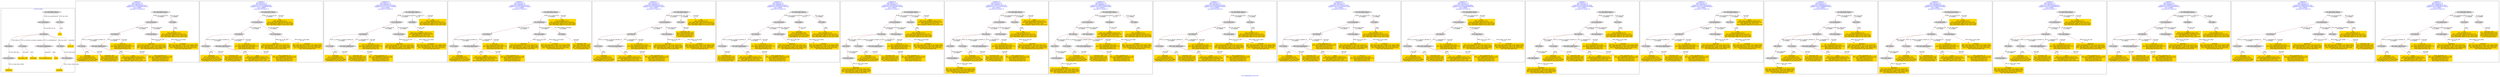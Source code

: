 digraph n0 {
fontcolor="blue"
remincross="true"
label="s18-s-indianapolis-artists.xml"
subgraph cluster_0 {
label="1-correct model"
n2[style="filled",color="white",fillcolor="lightgray",label="E12_Production1"];
n3[style="filled",color="white",fillcolor="lightgray",label="E21_Person1"];
n4[style="filled",color="white",fillcolor="lightgray",label="E69_Death1"];
n5[style="filled",color="white",fillcolor="lightgray",label="E74_Group1"];
n6[style="filled",color="white",fillcolor="lightgray",label="E82_Actor_Appellation1"];
n7[style="filled",color="white",fillcolor="lightgray",label="E67_Birth1"];
n8[shape="plaintext",style="filled",fillcolor="gold",label="artist_uri"];
n9[style="filled",color="white",fillcolor="lightgray",label="E22_Man-Made_Object1"];
n10[style="filled",color="white",fillcolor="lightgray",label="E35_Title1"];
n11[shape="plaintext",style="filled",fillcolor="gold",label="title"];
n12[style="filled",color="white",fillcolor="lightgray",label="E52_Time-Span1"];
n13[shape="plaintext",style="filled",fillcolor="gold",label="birthDate"];
n14[style="filled",color="white",fillcolor="lightgray",label="E52_Time-Span2"];
n15[shape="plaintext",style="filled",fillcolor="gold",label="deathDate"];
n16[shape="plaintext",style="filled",fillcolor="gold",label="nationality_URI"];
n17[shape="plaintext",style="filled",fillcolor="gold",label="nationality"];
n18[shape="plaintext",style="filled",fillcolor="gold",label="artist_appellation_uri"];
n19[shape="plaintext",style="filled",fillcolor="gold",label="name"];
}
subgraph cluster_1 {
label="candidate 0\nlink coherence:1.0\nnode coherence:1.0\nconfidence:0.5484262855414175\nmapping score:0.5786420951804725\ncost:13.99963\n-precision:0.79-recall:0.65"
n21[style="filled",color="white",fillcolor="lightgray",label="E12_Production1"];
n22[style="filled",color="white",fillcolor="lightgray",label="E21_Person1"];
n23[style="filled",color="white",fillcolor="lightgray",label="E52_Time-Span2"];
n24[style="filled",color="white",fillcolor="lightgray",label="E74_Group1"];
n25[style="filled",color="white",fillcolor="lightgray",label="E82_Actor_Appellation1"];
n26[style="filled",color="white",fillcolor="lightgray",label="E22_Man-Made_Object1"];
n27[style="filled",color="white",fillcolor="lightgray",label="E35_Title1"];
n28[shape="plaintext",style="filled",fillcolor="gold",label="deathDate\n[E52_Time-Span,P82b_end_of_the_end,0.532]\n[E52_Time-Span,P82_at_some_time_within,0.305]\n[E52_Time-Span,P82a_begin_of_the_begin,0.087]\n[E12_Production,P3_has_note,0.076]"];
n29[shape="plaintext",style="filled",fillcolor="gold",label="birthDate\n[E52_Time-Span,P82a_begin_of_the_begin,0.605]\n[E52_Time-Span,P82_at_some_time_within,0.297]\n[E52_Time-Span,P82b_end_of_the_end,0.058]\n[E52_Time-Span,label,0.04]"];
n30[shape="plaintext",style="filled",fillcolor="gold",label="title\n[E35_Title,label,0.327]\n[E22_Man-Made_Object,classLink,0.241]\n[E73_Information_Object,P3_has_note,0.226]\n[E22_Man-Made_Object,P3_has_note,0.206]"];
n31[shape="plaintext",style="filled",fillcolor="gold",label="name\n[E82_Actor_Appellation,label,0.531]\n[E22_Man-Made_Object,classLink,0.228]\n[E30_Right,P3_has_note,0.128]\n[E33_Linguistic_Object,P3_has_note,0.113]"];
n32[shape="plaintext",style="filled",fillcolor="gold",label="nationality\n[E74_Group,label,0.565]\n[E74_Group,classLink,0.322]\n[E8_Acquisition,P3_has_note,0.066]\n[E30_Right,P3_has_note,0.047]"];
n33[shape="plaintext",style="filled",fillcolor="gold",label="nationality_URI\n[E74_Group,classLink,0.628]\n[E55_Type,classLink,0.216]\n[E57_Material,classLink,0.11]\n[E74_Group,label,0.046]"];
n34[shape="plaintext",style="filled",fillcolor="gold",label="artist_uri\n[E21_Person,classLink,0.362]\n[E82_Actor_Appellation,classLink,0.275]\n[E39_Actor,classLink,0.202]\n[E38_Image,classLink,0.16]"];
n35[shape="plaintext",style="filled",fillcolor="gold",label="artist_appellation_uri\n[E82_Actor_Appellation,classLink,0.838]\n[E21_Person,classLink,0.071]\n[E39_Actor,classLink,0.051]\n[E38_Image,classLink,0.04]"];
}
subgraph cluster_2 {
label="candidate 1\nlink coherence:1.0\nnode coherence:1.0\nconfidence:0.5377515988440956\nmapping score:0.5750838662813652\ncost:12.99969\n-precision:0.69-recall:0.53"
n37[style="filled",color="white",fillcolor="lightgray",label="E12_Production1"];
n38[style="filled",color="white",fillcolor="lightgray",label="E21_Person1"];
n39[style="filled",color="white",fillcolor="lightgray",label="E52_Time-Span2"];
n40[style="filled",color="white",fillcolor="lightgray",label="E74_Group1"];
n41[style="filled",color="white",fillcolor="lightgray",label="E82_Actor_Appellation1"];
n42[style="filled",color="white",fillcolor="lightgray",label="E22_Man-Made_Object1"];
n43[shape="plaintext",style="filled",fillcolor="gold",label="deathDate\n[E52_Time-Span,P82b_end_of_the_end,0.532]\n[E52_Time-Span,P82_at_some_time_within,0.305]\n[E52_Time-Span,P82a_begin_of_the_begin,0.087]\n[E12_Production,P3_has_note,0.076]"];
n44[shape="plaintext",style="filled",fillcolor="gold",label="birthDate\n[E52_Time-Span,P82a_begin_of_the_begin,0.605]\n[E52_Time-Span,P82_at_some_time_within,0.297]\n[E52_Time-Span,P82b_end_of_the_end,0.058]\n[E52_Time-Span,label,0.04]"];
n45[shape="plaintext",style="filled",fillcolor="gold",label="title\n[E35_Title,label,0.327]\n[E22_Man-Made_Object,classLink,0.241]\n[E73_Information_Object,P3_has_note,0.226]\n[E22_Man-Made_Object,P3_has_note,0.206]"];
n46[shape="plaintext",style="filled",fillcolor="gold",label="name\n[E82_Actor_Appellation,label,0.531]\n[E22_Man-Made_Object,classLink,0.228]\n[E30_Right,P3_has_note,0.128]\n[E33_Linguistic_Object,P3_has_note,0.113]"];
n47[shape="plaintext",style="filled",fillcolor="gold",label="nationality\n[E74_Group,label,0.565]\n[E74_Group,classLink,0.322]\n[E8_Acquisition,P3_has_note,0.066]\n[E30_Right,P3_has_note,0.047]"];
n48[shape="plaintext",style="filled",fillcolor="gold",label="nationality_URI\n[E74_Group,classLink,0.628]\n[E55_Type,classLink,0.216]\n[E57_Material,classLink,0.11]\n[E74_Group,label,0.046]"];
n49[shape="plaintext",style="filled",fillcolor="gold",label="artist_uri\n[E21_Person,classLink,0.362]\n[E82_Actor_Appellation,classLink,0.275]\n[E39_Actor,classLink,0.202]\n[E38_Image,classLink,0.16]"];
n50[shape="plaintext",style="filled",fillcolor="gold",label="artist_appellation_uri\n[E82_Actor_Appellation,classLink,0.838]\n[E21_Person,classLink,0.071]\n[E39_Actor,classLink,0.051]\n[E38_Image,classLink,0.04]"];
}
subgraph cluster_3 {
label="candidate 10\nlink coherence:1.0\nnode coherence:1.0\nconfidence:0.48741051478159325\nmapping score:0.5374701715938645\ncost:13.99969\n-precision:0.57-recall:0.47"
n52[style="filled",color="white",fillcolor="lightgray",label="E12_Production1"];
n53[style="filled",color="white",fillcolor="lightgray",label="E21_Person1"];
n54[style="filled",color="white",fillcolor="lightgray",label="E52_Time-Span2"];
n55[style="filled",color="white",fillcolor="lightgray",label="E74_Group1"];
n56[style="filled",color="white",fillcolor="lightgray",label="E82_Actor_Appellation1"];
n57[style="filled",color="white",fillcolor="lightgray",label="E22_Man-Made_Object1"];
n58[style="filled",color="white",fillcolor="lightgray",label="E30_Right1"];
n59[shape="plaintext",style="filled",fillcolor="gold",label="deathDate\n[E52_Time-Span,P82b_end_of_the_end,0.532]\n[E52_Time-Span,P82_at_some_time_within,0.305]\n[E52_Time-Span,P82a_begin_of_the_begin,0.087]\n[E12_Production,P3_has_note,0.076]"];
n60[shape="plaintext",style="filled",fillcolor="gold",label="birthDate\n[E52_Time-Span,P82a_begin_of_the_begin,0.605]\n[E52_Time-Span,P82_at_some_time_within,0.297]\n[E52_Time-Span,P82b_end_of_the_end,0.058]\n[E52_Time-Span,label,0.04]"];
n61[shape="plaintext",style="filled",fillcolor="gold",label="name\n[E82_Actor_Appellation,label,0.531]\n[E22_Man-Made_Object,classLink,0.228]\n[E30_Right,P3_has_note,0.128]\n[E33_Linguistic_Object,P3_has_note,0.113]"];
n62[shape="plaintext",style="filled",fillcolor="gold",label="title\n[E35_Title,label,0.327]\n[E22_Man-Made_Object,classLink,0.241]\n[E73_Information_Object,P3_has_note,0.226]\n[E22_Man-Made_Object,P3_has_note,0.206]"];
n63[shape="plaintext",style="filled",fillcolor="gold",label="nationality\n[E74_Group,label,0.565]\n[E74_Group,classLink,0.322]\n[E8_Acquisition,P3_has_note,0.066]\n[E30_Right,P3_has_note,0.047]"];
n64[shape="plaintext",style="filled",fillcolor="gold",label="nationality_URI\n[E74_Group,classLink,0.628]\n[E55_Type,classLink,0.216]\n[E57_Material,classLink,0.11]\n[E74_Group,label,0.046]"];
n65[shape="plaintext",style="filled",fillcolor="gold",label="artist_uri\n[E21_Person,classLink,0.362]\n[E82_Actor_Appellation,classLink,0.275]\n[E39_Actor,classLink,0.202]\n[E38_Image,classLink,0.16]"];
n66[shape="plaintext",style="filled",fillcolor="gold",label="artist_appellation_uri\n[E82_Actor_Appellation,classLink,0.838]\n[E21_Person,classLink,0.071]\n[E39_Actor,classLink,0.051]\n[E38_Image,classLink,0.04]"];
}
subgraph cluster_4 {
label="candidate 11\nlink coherence:1.0\nnode coherence:1.0\nconfidence:0.4862096736745337\nmapping score:0.5370698912248445\ncost:13.99964\n-precision:0.57-recall:0.47"
n68[style="filled",color="white",fillcolor="lightgray",label="E12_Production1"];
n69[style="filled",color="white",fillcolor="lightgray",label="E21_Person1"];
n70[style="filled",color="white",fillcolor="lightgray",label="E52_Time-Span2"];
n71[style="filled",color="white",fillcolor="lightgray",label="E55_Type1"];
n72[style="filled",color="white",fillcolor="lightgray",label="E74_Group1"];
n73[style="filled",color="white",fillcolor="lightgray",label="E82_Actor_Appellation1"];
n74[style="filled",color="white",fillcolor="lightgray",label="E22_Man-Made_Object1"];
n75[shape="plaintext",style="filled",fillcolor="gold",label="deathDate\n[E52_Time-Span,P82b_end_of_the_end,0.532]\n[E52_Time-Span,P82_at_some_time_within,0.305]\n[E52_Time-Span,P82a_begin_of_the_begin,0.087]\n[E12_Production,P3_has_note,0.076]"];
n76[shape="plaintext",style="filled",fillcolor="gold",label="birthDate\n[E52_Time-Span,P82a_begin_of_the_begin,0.605]\n[E52_Time-Span,P82_at_some_time_within,0.297]\n[E52_Time-Span,P82b_end_of_the_end,0.058]\n[E52_Time-Span,label,0.04]"];
n77[shape="plaintext",style="filled",fillcolor="gold",label="title\n[E35_Title,label,0.327]\n[E22_Man-Made_Object,classLink,0.241]\n[E73_Information_Object,P3_has_note,0.226]\n[E22_Man-Made_Object,P3_has_note,0.206]"];
n78[shape="plaintext",style="filled",fillcolor="gold",label="nationality_URI\n[E74_Group,classLink,0.628]\n[E55_Type,classLink,0.216]\n[E57_Material,classLink,0.11]\n[E74_Group,label,0.046]"];
n79[shape="plaintext",style="filled",fillcolor="gold",label="name\n[E82_Actor_Appellation,label,0.531]\n[E22_Man-Made_Object,classLink,0.228]\n[E30_Right,P3_has_note,0.128]\n[E33_Linguistic_Object,P3_has_note,0.113]"];
n80[shape="plaintext",style="filled",fillcolor="gold",label="nationality\n[E74_Group,label,0.565]\n[E74_Group,classLink,0.322]\n[E8_Acquisition,P3_has_note,0.066]\n[E30_Right,P3_has_note,0.047]"];
n81[shape="plaintext",style="filled",fillcolor="gold",label="artist_uri\n[E21_Person,classLink,0.362]\n[E82_Actor_Appellation,classLink,0.275]\n[E39_Actor,classLink,0.202]\n[E38_Image,classLink,0.16]"];
n82[shape="plaintext",style="filled",fillcolor="gold",label="artist_appellation_uri\n[E82_Actor_Appellation,classLink,0.838]\n[E21_Person,classLink,0.071]\n[E39_Actor,classLink,0.051]\n[E38_Image,classLink,0.04]"];
}
subgraph cluster_5 {
label="candidate 12\nlink coherence:1.0\nnode coherence:1.0\nconfidence:0.4862096736745337\nmapping score:0.5370698912248445\ncost:13.99967\n-precision:0.57-recall:0.47"
n84[style="filled",color="white",fillcolor="lightgray",label="E12_Production1"];
n85[style="filled",color="white",fillcolor="lightgray",label="E21_Person1"];
n86[style="filled",color="white",fillcolor="lightgray",label="E52_Time-Span2"];
n87[style="filled",color="white",fillcolor="lightgray",label="E74_Group1"];
n88[style="filled",color="white",fillcolor="lightgray",label="E82_Actor_Appellation1"];
n89[style="filled",color="white",fillcolor="lightgray",label="E22_Man-Made_Object1"];
n90[style="filled",color="white",fillcolor="lightgray",label="E55_Type2"];
n91[shape="plaintext",style="filled",fillcolor="gold",label="deathDate\n[E52_Time-Span,P82b_end_of_the_end,0.532]\n[E52_Time-Span,P82_at_some_time_within,0.305]\n[E52_Time-Span,P82a_begin_of_the_begin,0.087]\n[E12_Production,P3_has_note,0.076]"];
n92[shape="plaintext",style="filled",fillcolor="gold",label="birthDate\n[E52_Time-Span,P82a_begin_of_the_begin,0.605]\n[E52_Time-Span,P82_at_some_time_within,0.297]\n[E52_Time-Span,P82b_end_of_the_end,0.058]\n[E52_Time-Span,label,0.04]"];
n93[shape="plaintext",style="filled",fillcolor="gold",label="title\n[E35_Title,label,0.327]\n[E22_Man-Made_Object,classLink,0.241]\n[E73_Information_Object,P3_has_note,0.226]\n[E22_Man-Made_Object,P3_has_note,0.206]"];
n94[shape="plaintext",style="filled",fillcolor="gold",label="name\n[E82_Actor_Appellation,label,0.531]\n[E22_Man-Made_Object,classLink,0.228]\n[E30_Right,P3_has_note,0.128]\n[E33_Linguistic_Object,P3_has_note,0.113]"];
n95[shape="plaintext",style="filled",fillcolor="gold",label="nationality_URI\n[E74_Group,classLink,0.628]\n[E55_Type,classLink,0.216]\n[E57_Material,classLink,0.11]\n[E74_Group,label,0.046]"];
n96[shape="plaintext",style="filled",fillcolor="gold",label="nationality\n[E74_Group,label,0.565]\n[E74_Group,classLink,0.322]\n[E8_Acquisition,P3_has_note,0.066]\n[E30_Right,P3_has_note,0.047]"];
n97[shape="plaintext",style="filled",fillcolor="gold",label="artist_uri\n[E21_Person,classLink,0.362]\n[E82_Actor_Appellation,classLink,0.275]\n[E39_Actor,classLink,0.202]\n[E38_Image,classLink,0.16]"];
n98[shape="plaintext",style="filled",fillcolor="gold",label="artist_appellation_uri\n[E82_Actor_Appellation,classLink,0.838]\n[E21_Person,classLink,0.071]\n[E39_Actor,classLink,0.051]\n[E38_Image,classLink,0.04]"];
}
subgraph cluster_6 {
label="candidate 13\nlink coherence:1.0\nnode coherence:1.0\nconfidence:0.4836980159769731\nmapping score:0.5362326719923244\ncost:14.99963\n-precision:0.67-recall:0.59"
n100[style="filled",color="white",fillcolor="lightgray",label="E12_Production1"];
n101[style="filled",color="white",fillcolor="lightgray",label="E21_Person1"];
n102[style="filled",color="white",fillcolor="lightgray",label="E52_Time-Span2"];
n103[style="filled",color="white",fillcolor="lightgray",label="E74_Group1"];
n104[style="filled",color="white",fillcolor="lightgray",label="E82_Actor_Appellation1"];
n105[style="filled",color="white",fillcolor="lightgray",label="E22_Man-Made_Object1"];
n106[style="filled",color="white",fillcolor="lightgray",label="E30_Right1"];
n107[style="filled",color="white",fillcolor="lightgray",label="E35_Title1"];
n108[shape="plaintext",style="filled",fillcolor="gold",label="deathDate\n[E52_Time-Span,P82b_end_of_the_end,0.532]\n[E52_Time-Span,P82_at_some_time_within,0.305]\n[E52_Time-Span,P82a_begin_of_the_begin,0.087]\n[E12_Production,P3_has_note,0.076]"];
n109[shape="plaintext",style="filled",fillcolor="gold",label="birthDate\n[E52_Time-Span,P82a_begin_of_the_begin,0.605]\n[E52_Time-Span,P82_at_some_time_within,0.297]\n[E52_Time-Span,P82b_end_of_the_end,0.058]\n[E52_Time-Span,label,0.04]"];
n110[shape="plaintext",style="filled",fillcolor="gold",label="nationality\n[E74_Group,label,0.565]\n[E74_Group,classLink,0.322]\n[E8_Acquisition,P3_has_note,0.066]\n[E30_Right,P3_has_note,0.047]"];
n111[shape="plaintext",style="filled",fillcolor="gold",label="title\n[E35_Title,label,0.327]\n[E22_Man-Made_Object,classLink,0.241]\n[E73_Information_Object,P3_has_note,0.226]\n[E22_Man-Made_Object,P3_has_note,0.206]"];
n112[shape="plaintext",style="filled",fillcolor="gold",label="name\n[E82_Actor_Appellation,label,0.531]\n[E22_Man-Made_Object,classLink,0.228]\n[E30_Right,P3_has_note,0.128]\n[E33_Linguistic_Object,P3_has_note,0.113]"];
n113[shape="plaintext",style="filled",fillcolor="gold",label="nationality_URI\n[E74_Group,classLink,0.628]\n[E55_Type,classLink,0.216]\n[E57_Material,classLink,0.11]\n[E74_Group,label,0.046]"];
n114[shape="plaintext",style="filled",fillcolor="gold",label="artist_uri\n[E21_Person,classLink,0.362]\n[E82_Actor_Appellation,classLink,0.275]\n[E39_Actor,classLink,0.202]\n[E38_Image,classLink,0.16]"];
n115[shape="plaintext",style="filled",fillcolor="gold",label="artist_appellation_uri\n[E82_Actor_Appellation,classLink,0.838]\n[E21_Person,classLink,0.071]\n[E39_Actor,classLink,0.051]\n[E38_Image,classLink,0.04]"];
}
subgraph cluster_7 {
label="candidate 14\nlink coherence:1.0\nnode coherence:1.0\nconfidence:0.4822959452204765\nmapping score:0.5149319817401589\ncost:15.99955\n-precision:0.75-recall:0.71"
n117[style="filled",color="white",fillcolor="lightgray",label="E12_Production1"];
n118[style="filled",color="white",fillcolor="lightgray",label="E21_Person1"];
n119[style="filled",color="white",fillcolor="lightgray",label="E52_Time-Span2"];
n120[style="filled",color="white",fillcolor="lightgray",label="E67_Birth1"];
n121[style="filled",color="white",fillcolor="lightgray",label="E74_Group1"];
n122[style="filled",color="white",fillcolor="lightgray",label="E82_Actor_Appellation1"];
n123[style="filled",color="white",fillcolor="lightgray",label="E22_Man-Made_Object1"];
n124[style="filled",color="white",fillcolor="lightgray",label="E35_Title1"];
n125[style="filled",color="white",fillcolor="lightgray",label="E52_Time-Span1"];
n126[shape="plaintext",style="filled",fillcolor="gold",label="birthDate\n[E52_Time-Span,P82a_begin_of_the_begin,0.605]\n[E52_Time-Span,P82_at_some_time_within,0.297]\n[E52_Time-Span,P82b_end_of_the_end,0.058]\n[E52_Time-Span,label,0.04]"];
n127[shape="plaintext",style="filled",fillcolor="gold",label="name\n[E82_Actor_Appellation,label,0.531]\n[E22_Man-Made_Object,classLink,0.228]\n[E30_Right,P3_has_note,0.128]\n[E33_Linguistic_Object,P3_has_note,0.113]"];
n128[shape="plaintext",style="filled",fillcolor="gold",label="title\n[E35_Title,label,0.327]\n[E22_Man-Made_Object,classLink,0.241]\n[E73_Information_Object,P3_has_note,0.226]\n[E22_Man-Made_Object,P3_has_note,0.206]"];
n129[shape="plaintext",style="filled",fillcolor="gold",label="nationality\n[E74_Group,label,0.565]\n[E74_Group,classLink,0.322]\n[E8_Acquisition,P3_has_note,0.066]\n[E30_Right,P3_has_note,0.047]"];
n130[shape="plaintext",style="filled",fillcolor="gold",label="nationality_URI\n[E74_Group,classLink,0.628]\n[E55_Type,classLink,0.216]\n[E57_Material,classLink,0.11]\n[E74_Group,label,0.046]"];
n131[shape="plaintext",style="filled",fillcolor="gold",label="artist_uri\n[E21_Person,classLink,0.362]\n[E82_Actor_Appellation,classLink,0.275]\n[E39_Actor,classLink,0.202]\n[E38_Image,classLink,0.16]"];
n132[shape="plaintext",style="filled",fillcolor="gold",label="deathDate\n[E52_Time-Span,P82b_end_of_the_end,0.532]\n[E52_Time-Span,P82_at_some_time_within,0.305]\n[E52_Time-Span,P82a_begin_of_the_begin,0.087]\n[E12_Production,P3_has_note,0.076]"];
n133[shape="plaintext",style="filled",fillcolor="gold",label="artist_appellation_uri\n[E82_Actor_Appellation,classLink,0.838]\n[E21_Person,classLink,0.071]\n[E39_Actor,classLink,0.051]\n[E38_Image,classLink,0.04]"];
}
subgraph cluster_8 {
label="candidate 15\nlink coherence:1.0\nnode coherence:1.0\nconfidence:0.47205192224387327\nmapping score:0.5115173074146244\ncost:15.99955\n-precision:0.81-recall:0.76"
n135[style="filled",color="white",fillcolor="lightgray",label="E12_Production1"];
n136[style="filled",color="white",fillcolor="lightgray",label="E21_Person1"];
n137[style="filled",color="white",fillcolor="lightgray",label="E52_Time-Span2"];
n138[style="filled",color="white",fillcolor="lightgray",label="E67_Birth1"];
n139[style="filled",color="white",fillcolor="lightgray",label="E74_Group1"];
n140[style="filled",color="white",fillcolor="lightgray",label="E82_Actor_Appellation1"];
n141[style="filled",color="white",fillcolor="lightgray",label="E22_Man-Made_Object1"];
n142[style="filled",color="white",fillcolor="lightgray",label="E35_Title1"];
n143[style="filled",color="white",fillcolor="lightgray",label="E52_Time-Span1"];
n144[shape="plaintext",style="filled",fillcolor="gold",label="deathDate\n[E52_Time-Span,P82b_end_of_the_end,0.532]\n[E52_Time-Span,P82_at_some_time_within,0.305]\n[E52_Time-Span,P82a_begin_of_the_begin,0.087]\n[E12_Production,P3_has_note,0.076]"];
n145[shape="plaintext",style="filled",fillcolor="gold",label="name\n[E82_Actor_Appellation,label,0.531]\n[E22_Man-Made_Object,classLink,0.228]\n[E30_Right,P3_has_note,0.128]\n[E33_Linguistic_Object,P3_has_note,0.113]"];
n146[shape="plaintext",style="filled",fillcolor="gold",label="title\n[E35_Title,label,0.327]\n[E22_Man-Made_Object,classLink,0.241]\n[E73_Information_Object,P3_has_note,0.226]\n[E22_Man-Made_Object,P3_has_note,0.206]"];
n147[shape="plaintext",style="filled",fillcolor="gold",label="nationality\n[E74_Group,label,0.565]\n[E74_Group,classLink,0.322]\n[E8_Acquisition,P3_has_note,0.066]\n[E30_Right,P3_has_note,0.047]"];
n148[shape="plaintext",style="filled",fillcolor="gold",label="nationality_URI\n[E74_Group,classLink,0.628]\n[E55_Type,classLink,0.216]\n[E57_Material,classLink,0.11]\n[E74_Group,label,0.046]"];
n149[shape="plaintext",style="filled",fillcolor="gold",label="artist_uri\n[E21_Person,classLink,0.362]\n[E82_Actor_Appellation,classLink,0.275]\n[E39_Actor,classLink,0.202]\n[E38_Image,classLink,0.16]"];
n150[shape="plaintext",style="filled",fillcolor="gold",label="birthDate\n[E52_Time-Span,P82a_begin_of_the_begin,0.605]\n[E52_Time-Span,P82_at_some_time_within,0.297]\n[E52_Time-Span,P82b_end_of_the_end,0.058]\n[E52_Time-Span,label,0.04]"];
n151[shape="plaintext",style="filled",fillcolor="gold",label="artist_appellation_uri\n[E82_Actor_Appellation,classLink,0.838]\n[E21_Person,classLink,0.071]\n[E39_Actor,classLink,0.051]\n[E38_Image,classLink,0.04]"];
}
subgraph cluster_9 {
label="candidate 16\nlink coherence:1.0\nnode coherence:1.0\nconfidence:0.46980354525534607\nmapping score:0.5107678484184487\ncost:16.99955\n-precision:0.71-recall:0.71"
n153[style="filled",color="white",fillcolor="lightgray",label="E12_Production1"];
n154[style="filled",color="white",fillcolor="lightgray",label="E21_Person1"];
n155[style="filled",color="white",fillcolor="lightgray",label="E52_Time-Span2"];
n156[style="filled",color="white",fillcolor="lightgray",label="E67_Birth1"];
n157[style="filled",color="white",fillcolor="lightgray",label="E74_Group1"];
n158[style="filled",color="white",fillcolor="lightgray",label="E82_Actor_Appellation1"];
n159[style="filled",color="white",fillcolor="lightgray",label="E22_Man-Made_Object1"];
n160[style="filled",color="white",fillcolor="lightgray",label="E30_Right1"];
n161[style="filled",color="white",fillcolor="lightgray",label="E35_Title1"];
n162[style="filled",color="white",fillcolor="lightgray",label="E52_Time-Span1"];
n163[shape="plaintext",style="filled",fillcolor="gold",label="birthDate\n[E52_Time-Span,P82a_begin_of_the_begin,0.605]\n[E52_Time-Span,P82_at_some_time_within,0.297]\n[E52_Time-Span,P82b_end_of_the_end,0.058]\n[E52_Time-Span,label,0.04]"];
n164[shape="plaintext",style="filled",fillcolor="gold",label="name\n[E82_Actor_Appellation,label,0.531]\n[E22_Man-Made_Object,classLink,0.228]\n[E30_Right,P3_has_note,0.128]\n[E33_Linguistic_Object,P3_has_note,0.113]"];
n165[shape="plaintext",style="filled",fillcolor="gold",label="title\n[E35_Title,label,0.327]\n[E22_Man-Made_Object,classLink,0.241]\n[E73_Information_Object,P3_has_note,0.226]\n[E22_Man-Made_Object,P3_has_note,0.206]"];
n166[shape="plaintext",style="filled",fillcolor="gold",label="nationality\n[E74_Group,label,0.565]\n[E74_Group,classLink,0.322]\n[E8_Acquisition,P3_has_note,0.066]\n[E30_Right,P3_has_note,0.047]"];
n167[shape="plaintext",style="filled",fillcolor="gold",label="nationality_URI\n[E74_Group,classLink,0.628]\n[E55_Type,classLink,0.216]\n[E57_Material,classLink,0.11]\n[E74_Group,label,0.046]"];
n168[shape="plaintext",style="filled",fillcolor="gold",label="artist_uri\n[E21_Person,classLink,0.362]\n[E82_Actor_Appellation,classLink,0.275]\n[E39_Actor,classLink,0.202]\n[E38_Image,classLink,0.16]"];
n169[shape="plaintext",style="filled",fillcolor="gold",label="deathDate\n[E52_Time-Span,P82b_end_of_the_end,0.532]\n[E52_Time-Span,P82_at_some_time_within,0.305]\n[E52_Time-Span,P82a_begin_of_the_begin,0.087]\n[E12_Production,P3_has_note,0.076]"];
n170[shape="plaintext",style="filled",fillcolor="gold",label="artist_appellation_uri\n[E82_Actor_Appellation,classLink,0.838]\n[E21_Person,classLink,0.071]\n[E39_Actor,classLink,0.051]\n[E38_Image,classLink,0.04]"];
}
subgraph cluster_10 {
label="candidate 17\nlink coherence:1.0\nnode coherence:1.0\nconfidence:0.44524654335293046\nmapping score:0.5442488477843102\ncost:13.99963\n-precision:0.64-recall:0.53"
n172[style="filled",color="white",fillcolor="lightgray",label="E12_Production1"];
n173[style="filled",color="white",fillcolor="lightgray",label="E21_Person1"];
n174[style="filled",color="white",fillcolor="lightgray",label="E52_Time-Span2"];
n175[style="filled",color="white",fillcolor="lightgray",label="E74_Group1"];
n176[style="filled",color="white",fillcolor="lightgray",label="E82_Actor_Appellation1"];
n177[style="filled",color="white",fillcolor="lightgray",label="E22_Man-Made_Object1"];
n178[style="filled",color="white",fillcolor="lightgray",label="E35_Title1"];
n179[shape="plaintext",style="filled",fillcolor="gold",label="deathDate\n[E52_Time-Span,P82b_end_of_the_end,0.532]\n[E52_Time-Span,P82_at_some_time_within,0.305]\n[E52_Time-Span,P82a_begin_of_the_begin,0.087]\n[E12_Production,P3_has_note,0.076]"];
n180[shape="plaintext",style="filled",fillcolor="gold",label="birthDate\n[E52_Time-Span,P82a_begin_of_the_begin,0.605]\n[E52_Time-Span,P82_at_some_time_within,0.297]\n[E52_Time-Span,P82b_end_of_the_end,0.058]\n[E52_Time-Span,label,0.04]"];
n181[shape="plaintext",style="filled",fillcolor="gold",label="title\n[E35_Title,label,0.327]\n[E22_Man-Made_Object,classLink,0.241]\n[E73_Information_Object,P3_has_note,0.226]\n[E22_Man-Made_Object,P3_has_note,0.206]"];
n182[shape="plaintext",style="filled",fillcolor="gold",label="name\n[E82_Actor_Appellation,label,0.531]\n[E22_Man-Made_Object,classLink,0.228]\n[E30_Right,P3_has_note,0.128]\n[E33_Linguistic_Object,P3_has_note,0.113]"];
n183[shape="plaintext",style="filled",fillcolor="gold",label="nationality\n[E74_Group,label,0.565]\n[E74_Group,classLink,0.322]\n[E8_Acquisition,P3_has_note,0.066]\n[E30_Right,P3_has_note,0.047]"];
n184[shape="plaintext",style="filled",fillcolor="gold",label="nationality_URI\n[E74_Group,classLink,0.628]\n[E55_Type,classLink,0.216]\n[E57_Material,classLink,0.11]\n[E74_Group,label,0.046]"];
n185[shape="plaintext",style="filled",fillcolor="gold",label="artist_uri\n[E21_Person,classLink,0.362]\n[E82_Actor_Appellation,classLink,0.275]\n[E39_Actor,classLink,0.202]\n[E38_Image,classLink,0.16]"];
n186[shape="plaintext",style="filled",fillcolor="gold",label="artist_appellation_uri\n[E82_Actor_Appellation,classLink,0.838]\n[E21_Person,classLink,0.071]\n[E39_Actor,classLink,0.051]\n[E38_Image,classLink,0.04]"];
}
subgraph cluster_11 {
label="candidate 18\nlink coherence:1.0\nnode coherence:1.0\nconfidence:0.4417104361283799\nmapping score:0.5430701453761266\ncost:13.99963\n-precision:0.64-recall:0.53"
n188[style="filled",color="white",fillcolor="lightgray",label="E12_Production1"];
n189[style="filled",color="white",fillcolor="lightgray",label="E21_Person1"];
n190[style="filled",color="white",fillcolor="lightgray",label="E52_Time-Span2"];
n191[style="filled",color="white",fillcolor="lightgray",label="E74_Group1"];
n192[style="filled",color="white",fillcolor="lightgray",label="E82_Actor_Appellation1"];
n193[style="filled",color="white",fillcolor="lightgray",label="E22_Man-Made_Object1"];
n194[style="filled",color="white",fillcolor="lightgray",label="E35_Title1"];
n195[shape="plaintext",style="filled",fillcolor="gold",label="deathDate\n[E52_Time-Span,P82b_end_of_the_end,0.532]\n[E52_Time-Span,P82_at_some_time_within,0.305]\n[E52_Time-Span,P82a_begin_of_the_begin,0.087]\n[E12_Production,P3_has_note,0.076]"];
n196[shape="plaintext",style="filled",fillcolor="gold",label="birthDate\n[E52_Time-Span,P82a_begin_of_the_begin,0.605]\n[E52_Time-Span,P82_at_some_time_within,0.297]\n[E52_Time-Span,P82b_end_of_the_end,0.058]\n[E52_Time-Span,label,0.04]"];
n197[shape="plaintext",style="filled",fillcolor="gold",label="title\n[E35_Title,label,0.327]\n[E22_Man-Made_Object,classLink,0.241]\n[E73_Information_Object,P3_has_note,0.226]\n[E22_Man-Made_Object,P3_has_note,0.206]"];
n198[shape="plaintext",style="filled",fillcolor="gold",label="name\n[E82_Actor_Appellation,label,0.531]\n[E22_Man-Made_Object,classLink,0.228]\n[E30_Right,P3_has_note,0.128]\n[E33_Linguistic_Object,P3_has_note,0.113]"];
n199[shape="plaintext",style="filled",fillcolor="gold",label="nationality\n[E74_Group,label,0.565]\n[E74_Group,classLink,0.322]\n[E8_Acquisition,P3_has_note,0.066]\n[E30_Right,P3_has_note,0.047]"];
n200[shape="plaintext",style="filled",fillcolor="gold",label="nationality_URI\n[E74_Group,classLink,0.628]\n[E55_Type,classLink,0.216]\n[E57_Material,classLink,0.11]\n[E74_Group,label,0.046]"];
n201[shape="plaintext",style="filled",fillcolor="gold",label="artist_appellation_uri\n[E82_Actor_Appellation,classLink,0.838]\n[E21_Person,classLink,0.071]\n[E39_Actor,classLink,0.051]\n[E38_Image,classLink,0.04]"];
n202[shape="plaintext",style="filled",fillcolor="gold",label="artist_uri\n[E21_Person,classLink,0.362]\n[E82_Actor_Appellation,classLink,0.275]\n[E39_Actor,classLink,0.202]\n[E38_Image,classLink,0.16]"];
}
subgraph cluster_12 {
label="candidate 19\nlink coherence:1.0\nnode coherence:1.0\nconfidence:0.4345718566556086\nmapping score:0.5406906188852029\ncost:12.99969\n-precision:0.54-recall:0.41"
n204[style="filled",color="white",fillcolor="lightgray",label="E12_Production1"];
n205[style="filled",color="white",fillcolor="lightgray",label="E21_Person1"];
n206[style="filled",color="white",fillcolor="lightgray",label="E52_Time-Span2"];
n207[style="filled",color="white",fillcolor="lightgray",label="E74_Group1"];
n208[style="filled",color="white",fillcolor="lightgray",label="E82_Actor_Appellation1"];
n209[style="filled",color="white",fillcolor="lightgray",label="E22_Man-Made_Object1"];
n210[shape="plaintext",style="filled",fillcolor="gold",label="deathDate\n[E52_Time-Span,P82b_end_of_the_end,0.532]\n[E52_Time-Span,P82_at_some_time_within,0.305]\n[E52_Time-Span,P82a_begin_of_the_begin,0.087]\n[E12_Production,P3_has_note,0.076]"];
n211[shape="plaintext",style="filled",fillcolor="gold",label="birthDate\n[E52_Time-Span,P82a_begin_of_the_begin,0.605]\n[E52_Time-Span,P82_at_some_time_within,0.297]\n[E52_Time-Span,P82b_end_of_the_end,0.058]\n[E52_Time-Span,label,0.04]"];
n212[shape="plaintext",style="filled",fillcolor="gold",label="title\n[E35_Title,label,0.327]\n[E22_Man-Made_Object,classLink,0.241]\n[E73_Information_Object,P3_has_note,0.226]\n[E22_Man-Made_Object,P3_has_note,0.206]"];
n213[shape="plaintext",style="filled",fillcolor="gold",label="name\n[E82_Actor_Appellation,label,0.531]\n[E22_Man-Made_Object,classLink,0.228]\n[E30_Right,P3_has_note,0.128]\n[E33_Linguistic_Object,P3_has_note,0.113]"];
n214[shape="plaintext",style="filled",fillcolor="gold",label="nationality\n[E74_Group,label,0.565]\n[E74_Group,classLink,0.322]\n[E8_Acquisition,P3_has_note,0.066]\n[E30_Right,P3_has_note,0.047]"];
n215[shape="plaintext",style="filled",fillcolor="gold",label="nationality_URI\n[E74_Group,classLink,0.628]\n[E55_Type,classLink,0.216]\n[E57_Material,classLink,0.11]\n[E74_Group,label,0.046]"];
n216[shape="plaintext",style="filled",fillcolor="gold",label="artist_uri\n[E21_Person,classLink,0.362]\n[E82_Actor_Appellation,classLink,0.275]\n[E39_Actor,classLink,0.202]\n[E38_Image,classLink,0.16]"];
n217[shape="plaintext",style="filled",fillcolor="gold",label="artist_appellation_uri\n[E82_Actor_Appellation,classLink,0.838]\n[E21_Person,classLink,0.071]\n[E39_Actor,classLink,0.051]\n[E38_Image,classLink,0.04]"];
}
subgraph cluster_13 {
label="candidate 2\nlink coherence:1.0\nnode coherence:1.0\nconfidence:0.5201446293178484\nmapping score:0.5483815431059494\ncost:15.99955\n-precision:0.81-recall:0.76"
n219[style="filled",color="white",fillcolor="lightgray",label="E12_Production1"];
n220[style="filled",color="white",fillcolor="lightgray",label="E21_Person1"];
n221[style="filled",color="white",fillcolor="lightgray",label="E52_Time-Span2"];
n222[style="filled",color="white",fillcolor="lightgray",label="E67_Birth1"];
n223[style="filled",color="white",fillcolor="lightgray",label="E74_Group1"];
n224[style="filled",color="white",fillcolor="lightgray",label="E82_Actor_Appellation1"];
n225[style="filled",color="white",fillcolor="lightgray",label="E22_Man-Made_Object1"];
n226[style="filled",color="white",fillcolor="lightgray",label="E35_Title1"];
n227[style="filled",color="white",fillcolor="lightgray",label="E52_Time-Span1"];
n228[shape="plaintext",style="filled",fillcolor="gold",label="birthDate\n[E52_Time-Span,P82a_begin_of_the_begin,0.605]\n[E52_Time-Span,P82_at_some_time_within,0.297]\n[E52_Time-Span,P82b_end_of_the_end,0.058]\n[E52_Time-Span,label,0.04]"];
n229[shape="plaintext",style="filled",fillcolor="gold",label="title\n[E35_Title,label,0.327]\n[E22_Man-Made_Object,classLink,0.241]\n[E73_Information_Object,P3_has_note,0.226]\n[E22_Man-Made_Object,P3_has_note,0.206]"];
n230[shape="plaintext",style="filled",fillcolor="gold",label="name\n[E82_Actor_Appellation,label,0.531]\n[E22_Man-Made_Object,classLink,0.228]\n[E30_Right,P3_has_note,0.128]\n[E33_Linguistic_Object,P3_has_note,0.113]"];
n231[shape="plaintext",style="filled",fillcolor="gold",label="nationality\n[E74_Group,label,0.565]\n[E74_Group,classLink,0.322]\n[E8_Acquisition,P3_has_note,0.066]\n[E30_Right,P3_has_note,0.047]"];
n232[shape="plaintext",style="filled",fillcolor="gold",label="nationality_URI\n[E74_Group,classLink,0.628]\n[E55_Type,classLink,0.216]\n[E57_Material,classLink,0.11]\n[E74_Group,label,0.046]"];
n233[shape="plaintext",style="filled",fillcolor="gold",label="artist_uri\n[E21_Person,classLink,0.362]\n[E82_Actor_Appellation,classLink,0.275]\n[E39_Actor,classLink,0.202]\n[E38_Image,classLink,0.16]"];
n234[shape="plaintext",style="filled",fillcolor="gold",label="deathDate\n[E52_Time-Span,P82b_end_of_the_end,0.532]\n[E52_Time-Span,P82_at_some_time_within,0.305]\n[E52_Time-Span,P82a_begin_of_the_begin,0.087]\n[E12_Production,P3_has_note,0.076]"];
n235[shape="plaintext",style="filled",fillcolor="gold",label="artist_appellation_uri\n[E82_Actor_Appellation,classLink,0.838]\n[E21_Person,classLink,0.071]\n[E39_Actor,classLink,0.051]\n[E38_Image,classLink,0.04]"];
}
subgraph cluster_14 {
label="candidate 3\nlink coherence:1.0\nnode coherence:1.0\nconfidence:0.5105776014440455\nmapping score:0.5451925338146818\ncost:13.99963\n-precision:0.71-recall:0.59"
n237[style="filled",color="white",fillcolor="lightgray",label="E12_Production1"];
n238[style="filled",color="white",fillcolor="lightgray",label="E21_Person1"];
n239[style="filled",color="white",fillcolor="lightgray",label="E52_Time-Span2"];
n240[style="filled",color="white",fillcolor="lightgray",label="E74_Group1"];
n241[style="filled",color="white",fillcolor="lightgray",label="E82_Actor_Appellation1"];
n242[style="filled",color="white",fillcolor="lightgray",label="E22_Man-Made_Object1"];
n243[style="filled",color="white",fillcolor="lightgray",label="E35_Title1"];
n244[shape="plaintext",style="filled",fillcolor="gold",label="deathDate\n[E52_Time-Span,P82b_end_of_the_end,0.532]\n[E52_Time-Span,P82_at_some_time_within,0.305]\n[E52_Time-Span,P82a_begin_of_the_begin,0.087]\n[E12_Production,P3_has_note,0.076]"];
n245[shape="plaintext",style="filled",fillcolor="gold",label="birthDate\n[E52_Time-Span,P82a_begin_of_the_begin,0.605]\n[E52_Time-Span,P82_at_some_time_within,0.297]\n[E52_Time-Span,P82b_end_of_the_end,0.058]\n[E52_Time-Span,label,0.04]"];
n246[shape="plaintext",style="filled",fillcolor="gold",label="name\n[E82_Actor_Appellation,label,0.531]\n[E22_Man-Made_Object,classLink,0.228]\n[E30_Right,P3_has_note,0.128]\n[E33_Linguistic_Object,P3_has_note,0.113]"];
n247[shape="plaintext",style="filled",fillcolor="gold",label="title\n[E35_Title,label,0.327]\n[E22_Man-Made_Object,classLink,0.241]\n[E73_Information_Object,P3_has_note,0.226]\n[E22_Man-Made_Object,P3_has_note,0.206]"];
n248[shape="plaintext",style="filled",fillcolor="gold",label="nationality\n[E74_Group,label,0.565]\n[E74_Group,classLink,0.322]\n[E8_Acquisition,P3_has_note,0.066]\n[E30_Right,P3_has_note,0.047]"];
n249[shape="plaintext",style="filled",fillcolor="gold",label="nationality_URI\n[E74_Group,classLink,0.628]\n[E55_Type,classLink,0.216]\n[E57_Material,classLink,0.11]\n[E74_Group,label,0.046]"];
n250[shape="plaintext",style="filled",fillcolor="gold",label="artist_uri\n[E21_Person,classLink,0.362]\n[E82_Actor_Appellation,classLink,0.275]\n[E39_Actor,classLink,0.202]\n[E38_Image,classLink,0.16]"];
n251[shape="plaintext",style="filled",fillcolor="gold",label="artist_appellation_uri\n[E82_Actor_Appellation,classLink,0.838]\n[E21_Person,classLink,0.071]\n[E39_Actor,classLink,0.051]\n[E38_Image,classLink,0.04]"];
}
subgraph cluster_15 {
label="candidate 4\nlink coherence:1.0\nnode coherence:1.0\nconfidence:0.5099006063412452\nmapping score:0.5449668687804151\ncost:15.99955\n-precision:0.88-recall:0.82"
n253[style="filled",color="white",fillcolor="lightgray",label="E12_Production1"];
n254[style="filled",color="white",fillcolor="lightgray",label="E21_Person1"];
n255[style="filled",color="white",fillcolor="lightgray",label="E52_Time-Span2"];
n256[style="filled",color="white",fillcolor="lightgray",label="E67_Birth1"];
n257[style="filled",color="white",fillcolor="lightgray",label="E74_Group1"];
n258[style="filled",color="white",fillcolor="lightgray",label="E82_Actor_Appellation1"];
n259[style="filled",color="white",fillcolor="lightgray",label="E22_Man-Made_Object1"];
n260[style="filled",color="white",fillcolor="lightgray",label="E35_Title1"];
n261[style="filled",color="white",fillcolor="lightgray",label="E52_Time-Span1"];
n262[shape="plaintext",style="filled",fillcolor="gold",label="deathDate\n[E52_Time-Span,P82b_end_of_the_end,0.532]\n[E52_Time-Span,P82_at_some_time_within,0.305]\n[E52_Time-Span,P82a_begin_of_the_begin,0.087]\n[E12_Production,P3_has_note,0.076]"];
n263[shape="plaintext",style="filled",fillcolor="gold",label="title\n[E35_Title,label,0.327]\n[E22_Man-Made_Object,classLink,0.241]\n[E73_Information_Object,P3_has_note,0.226]\n[E22_Man-Made_Object,P3_has_note,0.206]"];
n264[shape="plaintext",style="filled",fillcolor="gold",label="name\n[E82_Actor_Appellation,label,0.531]\n[E22_Man-Made_Object,classLink,0.228]\n[E30_Right,P3_has_note,0.128]\n[E33_Linguistic_Object,P3_has_note,0.113]"];
n265[shape="plaintext",style="filled",fillcolor="gold",label="nationality\n[E74_Group,label,0.565]\n[E74_Group,classLink,0.322]\n[E8_Acquisition,P3_has_note,0.066]\n[E30_Right,P3_has_note,0.047]"];
n266[shape="plaintext",style="filled",fillcolor="gold",label="nationality_URI\n[E74_Group,classLink,0.628]\n[E55_Type,classLink,0.216]\n[E57_Material,classLink,0.11]\n[E74_Group,label,0.046]"];
n267[shape="plaintext",style="filled",fillcolor="gold",label="artist_uri\n[E21_Person,classLink,0.362]\n[E82_Actor_Appellation,classLink,0.275]\n[E39_Actor,classLink,0.202]\n[E38_Image,classLink,0.16]"];
n268[shape="plaintext",style="filled",fillcolor="gold",label="birthDate\n[E52_Time-Span,P82a_begin_of_the_begin,0.605]\n[E52_Time-Span,P82_at_some_time_within,0.297]\n[E52_Time-Span,P82b_end_of_the_end,0.058]\n[E52_Time-Span,label,0.04]"];
n269[shape="plaintext",style="filled",fillcolor="gold",label="artist_appellation_uri\n[E82_Actor_Appellation,classLink,0.838]\n[E21_Person,classLink,0.071]\n[E39_Actor,classLink,0.051]\n[E38_Image,classLink,0.04]"];
}
subgraph cluster_16 {
label="candidate 5\nlink coherence:1.0\nnode coherence:1.0\nconfidence:0.5094699426205265\nmapping score:0.5448233142068422\ncost:14.99961\n-precision:0.73-recall:0.65"
n271[style="filled",color="white",fillcolor="lightgray",label="E12_Production1"];
n272[style="filled",color="white",fillcolor="lightgray",label="E21_Person1"];
n273[style="filled",color="white",fillcolor="lightgray",label="E52_Time-Span2"];
n274[style="filled",color="white",fillcolor="lightgray",label="E67_Birth1"];
n275[style="filled",color="white",fillcolor="lightgray",label="E74_Group1"];
n276[style="filled",color="white",fillcolor="lightgray",label="E82_Actor_Appellation1"];
n277[style="filled",color="white",fillcolor="lightgray",label="E22_Man-Made_Object1"];
n278[style="filled",color="white",fillcolor="lightgray",label="E52_Time-Span1"];
n279[shape="plaintext",style="filled",fillcolor="gold",label="birthDate\n[E52_Time-Span,P82a_begin_of_the_begin,0.605]\n[E52_Time-Span,P82_at_some_time_within,0.297]\n[E52_Time-Span,P82b_end_of_the_end,0.058]\n[E52_Time-Span,label,0.04]"];
n280[shape="plaintext",style="filled",fillcolor="gold",label="title\n[E35_Title,label,0.327]\n[E22_Man-Made_Object,classLink,0.241]\n[E73_Information_Object,P3_has_note,0.226]\n[E22_Man-Made_Object,P3_has_note,0.206]"];
n281[shape="plaintext",style="filled",fillcolor="gold",label="name\n[E82_Actor_Appellation,label,0.531]\n[E22_Man-Made_Object,classLink,0.228]\n[E30_Right,P3_has_note,0.128]\n[E33_Linguistic_Object,P3_has_note,0.113]"];
n282[shape="plaintext",style="filled",fillcolor="gold",label="nationality\n[E74_Group,label,0.565]\n[E74_Group,classLink,0.322]\n[E8_Acquisition,P3_has_note,0.066]\n[E30_Right,P3_has_note,0.047]"];
n283[shape="plaintext",style="filled",fillcolor="gold",label="nationality_URI\n[E74_Group,classLink,0.628]\n[E55_Type,classLink,0.216]\n[E57_Material,classLink,0.11]\n[E74_Group,label,0.046]"];
n284[shape="plaintext",style="filled",fillcolor="gold",label="artist_uri\n[E21_Person,classLink,0.362]\n[E82_Actor_Appellation,classLink,0.275]\n[E39_Actor,classLink,0.202]\n[E38_Image,classLink,0.16]"];
n285[shape="plaintext",style="filled",fillcolor="gold",label="deathDate\n[E52_Time-Span,P82b_end_of_the_end,0.532]\n[E52_Time-Span,P82_at_some_time_within,0.305]\n[E52_Time-Span,P82a_begin_of_the_begin,0.087]\n[E12_Production,P3_has_note,0.076]"];
n286[shape="plaintext",style="filled",fillcolor="gold",label="artist_appellation_uri\n[E82_Actor_Appellation,classLink,0.838]\n[E21_Person,classLink,0.071]\n[E39_Actor,classLink,0.051]\n[E38_Image,classLink,0.04]"];
}
subgraph cluster_17 {
label="candidate 6\nlink coherence:1.0\nnode coherence:1.0\nconfidence:0.49922591964392327\nmapping score:0.5414086398813077\ncost:14.99961\n-precision:0.8-recall:0.71"
n288[style="filled",color="white",fillcolor="lightgray",label="E12_Production1"];
n289[style="filled",color="white",fillcolor="lightgray",label="E21_Person1"];
n290[style="filled",color="white",fillcolor="lightgray",label="E52_Time-Span2"];
n291[style="filled",color="white",fillcolor="lightgray",label="E67_Birth1"];
n292[style="filled",color="white",fillcolor="lightgray",label="E74_Group1"];
n293[style="filled",color="white",fillcolor="lightgray",label="E82_Actor_Appellation1"];
n294[style="filled",color="white",fillcolor="lightgray",label="E22_Man-Made_Object1"];
n295[style="filled",color="white",fillcolor="lightgray",label="E52_Time-Span1"];
n296[shape="plaintext",style="filled",fillcolor="gold",label="deathDate\n[E52_Time-Span,P82b_end_of_the_end,0.532]\n[E52_Time-Span,P82_at_some_time_within,0.305]\n[E52_Time-Span,P82a_begin_of_the_begin,0.087]\n[E12_Production,P3_has_note,0.076]"];
n297[shape="plaintext",style="filled",fillcolor="gold",label="title\n[E35_Title,label,0.327]\n[E22_Man-Made_Object,classLink,0.241]\n[E73_Information_Object,P3_has_note,0.226]\n[E22_Man-Made_Object,P3_has_note,0.206]"];
n298[shape="plaintext",style="filled",fillcolor="gold",label="name\n[E82_Actor_Appellation,label,0.531]\n[E22_Man-Made_Object,classLink,0.228]\n[E30_Right,P3_has_note,0.128]\n[E33_Linguistic_Object,P3_has_note,0.113]"];
n299[shape="plaintext",style="filled",fillcolor="gold",label="nationality\n[E74_Group,label,0.565]\n[E74_Group,classLink,0.322]\n[E8_Acquisition,P3_has_note,0.066]\n[E30_Right,P3_has_note,0.047]"];
n300[shape="plaintext",style="filled",fillcolor="gold",label="nationality_URI\n[E74_Group,classLink,0.628]\n[E55_Type,classLink,0.216]\n[E57_Material,classLink,0.11]\n[E74_Group,label,0.046]"];
n301[shape="plaintext",style="filled",fillcolor="gold",label="artist_uri\n[E21_Person,classLink,0.362]\n[E82_Actor_Appellation,classLink,0.275]\n[E39_Actor,classLink,0.202]\n[E38_Image,classLink,0.16]"];
n302[shape="plaintext",style="filled",fillcolor="gold",label="birthDate\n[E52_Time-Span,P82a_begin_of_the_begin,0.605]\n[E52_Time-Span,P82_at_some_time_within,0.297]\n[E52_Time-Span,P82b_end_of_the_end,0.058]\n[E52_Time-Span,label,0.04]"];
n303[shape="plaintext",style="filled",fillcolor="gold",label="artist_appellation_uri\n[E82_Actor_Appellation,classLink,0.838]\n[E21_Person,classLink,0.071]\n[E39_Actor,classLink,0.051]\n[E38_Image,classLink,0.04]"];
}
subgraph cluster_18 {
label="candidate 7\nlink coherence:1.0\nnode coherence:1.0\nconfidence:0.4980852014789151\nmapping score:0.5410284004929716\ncost:14.99963\n-precision:0.67-recall:0.59"
n305[style="filled",color="white",fillcolor="lightgray",label="E12_Production1"];
n306[style="filled",color="white",fillcolor="lightgray",label="E21_Person1"];
n307[style="filled",color="white",fillcolor="lightgray",label="E52_Time-Span2"];
n308[style="filled",color="white",fillcolor="lightgray",label="E74_Group1"];
n309[style="filled",color="white",fillcolor="lightgray",label="E82_Actor_Appellation1"];
n310[style="filled",color="white",fillcolor="lightgray",label="E22_Man-Made_Object1"];
n311[style="filled",color="white",fillcolor="lightgray",label="E30_Right1"];
n312[style="filled",color="white",fillcolor="lightgray",label="E35_Title1"];
n313[shape="plaintext",style="filled",fillcolor="gold",label="deathDate\n[E52_Time-Span,P82b_end_of_the_end,0.532]\n[E52_Time-Span,P82_at_some_time_within,0.305]\n[E52_Time-Span,P82a_begin_of_the_begin,0.087]\n[E12_Production,P3_has_note,0.076]"];
n314[shape="plaintext",style="filled",fillcolor="gold",label="birthDate\n[E52_Time-Span,P82a_begin_of_the_begin,0.605]\n[E52_Time-Span,P82_at_some_time_within,0.297]\n[E52_Time-Span,P82b_end_of_the_end,0.058]\n[E52_Time-Span,label,0.04]"];
n315[shape="plaintext",style="filled",fillcolor="gold",label="name\n[E82_Actor_Appellation,label,0.531]\n[E22_Man-Made_Object,classLink,0.228]\n[E30_Right,P3_has_note,0.128]\n[E33_Linguistic_Object,P3_has_note,0.113]"];
n316[shape="plaintext",style="filled",fillcolor="gold",label="title\n[E35_Title,label,0.327]\n[E22_Man-Made_Object,classLink,0.241]\n[E73_Information_Object,P3_has_note,0.226]\n[E22_Man-Made_Object,P3_has_note,0.206]"];
n317[shape="plaintext",style="filled",fillcolor="gold",label="nationality\n[E74_Group,label,0.565]\n[E74_Group,classLink,0.322]\n[E8_Acquisition,P3_has_note,0.066]\n[E30_Right,P3_has_note,0.047]"];
n318[shape="plaintext",style="filled",fillcolor="gold",label="nationality_URI\n[E74_Group,classLink,0.628]\n[E55_Type,classLink,0.216]\n[E57_Material,classLink,0.11]\n[E74_Group,label,0.046]"];
n319[shape="plaintext",style="filled",fillcolor="gold",label="artist_uri\n[E21_Person,classLink,0.362]\n[E82_Actor_Appellation,classLink,0.275]\n[E39_Actor,classLink,0.202]\n[E38_Image,classLink,0.16]"];
n320[shape="plaintext",style="filled",fillcolor="gold",label="artist_appellation_uri\n[E82_Actor_Appellation,classLink,0.838]\n[E21_Person,classLink,0.071]\n[E39_Actor,classLink,0.051]\n[E38_Image,classLink,0.04]"];
}
subgraph cluster_19 {
label="candidate 8\nlink coherence:1.0\nnode coherence:1.0\nconfidence:0.4968843603718557\nmapping score:0.5406281201239519\ncost:14.99958\n-precision:0.67-recall:0.59"
n322[style="filled",color="white",fillcolor="lightgray",label="E12_Production1"];
n323[style="filled",color="white",fillcolor="lightgray",label="E21_Person1"];
n324[style="filled",color="white",fillcolor="lightgray",label="E52_Time-Span2"];
n325[style="filled",color="white",fillcolor="lightgray",label="E55_Type1"];
n326[style="filled",color="white",fillcolor="lightgray",label="E74_Group1"];
n327[style="filled",color="white",fillcolor="lightgray",label="E82_Actor_Appellation1"];
n328[style="filled",color="white",fillcolor="lightgray",label="E22_Man-Made_Object1"];
n329[style="filled",color="white",fillcolor="lightgray",label="E35_Title1"];
n330[shape="plaintext",style="filled",fillcolor="gold",label="deathDate\n[E52_Time-Span,P82b_end_of_the_end,0.532]\n[E52_Time-Span,P82_at_some_time_within,0.305]\n[E52_Time-Span,P82a_begin_of_the_begin,0.087]\n[E12_Production,P3_has_note,0.076]"];
n331[shape="plaintext",style="filled",fillcolor="gold",label="birthDate\n[E52_Time-Span,P82a_begin_of_the_begin,0.605]\n[E52_Time-Span,P82_at_some_time_within,0.297]\n[E52_Time-Span,P82b_end_of_the_end,0.058]\n[E52_Time-Span,label,0.04]"];
n332[shape="plaintext",style="filled",fillcolor="gold",label="title\n[E35_Title,label,0.327]\n[E22_Man-Made_Object,classLink,0.241]\n[E73_Information_Object,P3_has_note,0.226]\n[E22_Man-Made_Object,P3_has_note,0.206]"];
n333[shape="plaintext",style="filled",fillcolor="gold",label="nationality_URI\n[E74_Group,classLink,0.628]\n[E55_Type,classLink,0.216]\n[E57_Material,classLink,0.11]\n[E74_Group,label,0.046]"];
n334[shape="plaintext",style="filled",fillcolor="gold",label="name\n[E82_Actor_Appellation,label,0.531]\n[E22_Man-Made_Object,classLink,0.228]\n[E30_Right,P3_has_note,0.128]\n[E33_Linguistic_Object,P3_has_note,0.113]"];
n335[shape="plaintext",style="filled",fillcolor="gold",label="nationality\n[E74_Group,label,0.565]\n[E74_Group,classLink,0.322]\n[E8_Acquisition,P3_has_note,0.066]\n[E30_Right,P3_has_note,0.047]"];
n336[shape="plaintext",style="filled",fillcolor="gold",label="artist_uri\n[E21_Person,classLink,0.362]\n[E82_Actor_Appellation,classLink,0.275]\n[E39_Actor,classLink,0.202]\n[E38_Image,classLink,0.16]"];
n337[shape="plaintext",style="filled",fillcolor="gold",label="artist_appellation_uri\n[E82_Actor_Appellation,classLink,0.838]\n[E21_Person,classLink,0.071]\n[E39_Actor,classLink,0.051]\n[E38_Image,classLink,0.04]"];
}
subgraph cluster_20 {
label="candidate 9\nlink coherence:1.0\nnode coherence:1.0\nconfidence:0.4968843603718557\nmapping score:0.5406281201239519\ncost:14.99961\n-precision:0.67-recall:0.59"
n339[style="filled",color="white",fillcolor="lightgray",label="E12_Production1"];
n340[style="filled",color="white",fillcolor="lightgray",label="E21_Person1"];
n341[style="filled",color="white",fillcolor="lightgray",label="E52_Time-Span2"];
n342[style="filled",color="white",fillcolor="lightgray",label="E74_Group1"];
n343[style="filled",color="white",fillcolor="lightgray",label="E82_Actor_Appellation1"];
n344[style="filled",color="white",fillcolor="lightgray",label="E22_Man-Made_Object1"];
n345[style="filled",color="white",fillcolor="lightgray",label="E35_Title1"];
n346[style="filled",color="white",fillcolor="lightgray",label="E55_Type2"];
n347[shape="plaintext",style="filled",fillcolor="gold",label="deathDate\n[E52_Time-Span,P82b_end_of_the_end,0.532]\n[E52_Time-Span,P82_at_some_time_within,0.305]\n[E52_Time-Span,P82a_begin_of_the_begin,0.087]\n[E12_Production,P3_has_note,0.076]"];
n348[shape="plaintext",style="filled",fillcolor="gold",label="birthDate\n[E52_Time-Span,P82a_begin_of_the_begin,0.605]\n[E52_Time-Span,P82_at_some_time_within,0.297]\n[E52_Time-Span,P82b_end_of_the_end,0.058]\n[E52_Time-Span,label,0.04]"];
n349[shape="plaintext",style="filled",fillcolor="gold",label="title\n[E35_Title,label,0.327]\n[E22_Man-Made_Object,classLink,0.241]\n[E73_Information_Object,P3_has_note,0.226]\n[E22_Man-Made_Object,P3_has_note,0.206]"];
n350[shape="plaintext",style="filled",fillcolor="gold",label="name\n[E82_Actor_Appellation,label,0.531]\n[E22_Man-Made_Object,classLink,0.228]\n[E30_Right,P3_has_note,0.128]\n[E33_Linguistic_Object,P3_has_note,0.113]"];
n351[shape="plaintext",style="filled",fillcolor="gold",label="nationality_URI\n[E74_Group,classLink,0.628]\n[E55_Type,classLink,0.216]\n[E57_Material,classLink,0.11]\n[E74_Group,label,0.046]"];
n352[shape="plaintext",style="filled",fillcolor="gold",label="nationality\n[E74_Group,label,0.565]\n[E74_Group,classLink,0.322]\n[E8_Acquisition,P3_has_note,0.066]\n[E30_Right,P3_has_note,0.047]"];
n353[shape="plaintext",style="filled",fillcolor="gold",label="artist_uri\n[E21_Person,classLink,0.362]\n[E82_Actor_Appellation,classLink,0.275]\n[E39_Actor,classLink,0.202]\n[E38_Image,classLink,0.16]"];
n354[shape="plaintext",style="filled",fillcolor="gold",label="artist_appellation_uri\n[E82_Actor_Appellation,classLink,0.838]\n[E21_Person,classLink,0.071]\n[E39_Actor,classLink,0.051]\n[E38_Image,classLink,0.04]"];
}
n2 -> n3[color="brown",fontcolor="black",label="P14_carried_out_by"]
n3 -> n4[color="brown",fontcolor="black",label="P100i_died_in"]
n3 -> n5[color="brown",fontcolor="black",label="P107i_is_current_or_former_member_of"]
n3 -> n6[color="brown",fontcolor="black",label="P131_is_identified_by"]
n3 -> n7[color="brown",fontcolor="black",label="P98i_was_born"]
n3 -> n8[color="brown",fontcolor="black",label="classLink"]
n9 -> n10[color="brown",fontcolor="black",label="P102_has_title"]
n9 -> n2[color="brown",fontcolor="black",label="P108i_was_produced_by"]
n10 -> n11[color="brown",fontcolor="black",label="label"]
n12 -> n13[color="brown",fontcolor="black",label="P82_at_some_time_within"]
n14 -> n15[color="brown",fontcolor="black",label="P82_at_some_time_within"]
n7 -> n12[color="brown",fontcolor="black",label="P4_has_time-span"]
n4 -> n14[color="brown",fontcolor="black",label="P4_has_time-span"]
n5 -> n16[color="brown",fontcolor="black",label="classLink"]
n5 -> n17[color="brown",fontcolor="black",label="label"]
n6 -> n18[color="brown",fontcolor="black",label="classLink"]
n6 -> n19[color="brown",fontcolor="black",label="label"]
n21 -> n22[color="brown",fontcolor="black",label="P14_carried_out_by\nw=0.99992"]
n21 -> n23[color="brown",fontcolor="black",label="P4_has_time-span\nw=0.99995"]
n22 -> n24[color="brown",fontcolor="black",label="P107i_is_current_or_former_member_of\nw=0.99997"]
n22 -> n25[color="brown",fontcolor="black",label="P131_is_identified_by\nw=0.99993"]
n26 -> n21[color="brown",fontcolor="black",label="P108i_was_produced_by\nw=0.99992"]
n26 -> n27[color="brown",fontcolor="black",label="P102_has_title\nw=0.99994"]
n23 -> n28[color="brown",fontcolor="black",label="P82b_end_of_the_end\nw=1.0"]
n23 -> n29[color="brown",fontcolor="black",label="P82a_begin_of_the_begin\nw=1.0"]
n27 -> n30[color="brown",fontcolor="black",label="label\nw=1.0"]
n25 -> n31[color="brown",fontcolor="black",label="label\nw=1.0"]
n24 -> n32[color="brown",fontcolor="black",label="label\nw=1.0"]
n24 -> n33[color="brown",fontcolor="black",label="classLink\nw=1.0"]
n22 -> n34[color="brown",fontcolor="black",label="classLink\nw=1.0"]
n25 -> n35[color="brown",fontcolor="black",label="classLink\nw=1.0"]
n37 -> n38[color="brown",fontcolor="black",label="P14_carried_out_by\nw=0.99992"]
n37 -> n39[color="brown",fontcolor="black",label="P4_has_time-span\nw=0.99995"]
n38 -> n40[color="brown",fontcolor="black",label="P107i_is_current_or_former_member_of\nw=0.99997"]
n38 -> n41[color="brown",fontcolor="black",label="P131_is_identified_by\nw=0.99993"]
n42 -> n37[color="brown",fontcolor="black",label="P108i_was_produced_by\nw=0.99992"]
n39 -> n43[color="brown",fontcolor="black",label="P82b_end_of_the_end\nw=1.0"]
n39 -> n44[color="brown",fontcolor="black",label="P82a_begin_of_the_begin\nw=1.0"]
n42 -> n45[color="brown",fontcolor="black",label="classLink\nw=1.0"]
n41 -> n46[color="brown",fontcolor="black",label="label\nw=1.0"]
n40 -> n47[color="brown",fontcolor="black",label="label\nw=1.0"]
n40 -> n48[color="brown",fontcolor="black",label="classLink\nw=1.0"]
n38 -> n49[color="brown",fontcolor="black",label="classLink\nw=1.0"]
n41 -> n50[color="brown",fontcolor="black",label="classLink\nw=1.0"]
n52 -> n53[color="brown",fontcolor="black",label="P14_carried_out_by\nw=0.99992"]
n52 -> n54[color="brown",fontcolor="black",label="P4_has_time-span\nw=0.99995"]
n53 -> n55[color="brown",fontcolor="black",label="P107i_is_current_or_former_member_of\nw=0.99997"]
n53 -> n56[color="brown",fontcolor="black",label="P131_is_identified_by\nw=0.99993"]
n57 -> n52[color="brown",fontcolor="black",label="P108i_was_produced_by\nw=0.99992"]
n57 -> n58[color="brown",fontcolor="black",label="P104_is_subject_to\nw=1.0"]
n54 -> n59[color="brown",fontcolor="black",label="P82b_end_of_the_end\nw=1.0"]
n54 -> n60[color="brown",fontcolor="black",label="P82a_begin_of_the_begin\nw=1.0"]
n58 -> n61[color="brown",fontcolor="black",label="P3_has_note\nw=1.0"]
n57 -> n62[color="brown",fontcolor="black",label="classLink\nw=1.0"]
n55 -> n63[color="brown",fontcolor="black",label="label\nw=1.0"]
n55 -> n64[color="brown",fontcolor="black",label="classLink\nw=1.0"]
n53 -> n65[color="brown",fontcolor="black",label="classLink\nw=1.0"]
n56 -> n66[color="brown",fontcolor="black",label="classLink\nw=1.0"]
n68 -> n69[color="brown",fontcolor="black",label="P14_carried_out_by\nw=0.99992"]
n68 -> n70[color="brown",fontcolor="black",label="P4_has_time-span\nw=0.99995"]
n68 -> n71[color="brown",fontcolor="black",label="P32_used_general_technique\nw=0.99995"]
n69 -> n72[color="brown",fontcolor="black",label="P107i_is_current_or_former_member_of\nw=0.99997"]
n69 -> n73[color="brown",fontcolor="black",label="P131_is_identified_by\nw=0.99993"]
n74 -> n68[color="brown",fontcolor="black",label="P108i_was_produced_by\nw=0.99992"]
n70 -> n75[color="brown",fontcolor="black",label="P82b_end_of_the_end\nw=1.0"]
n70 -> n76[color="brown",fontcolor="black",label="P82a_begin_of_the_begin\nw=1.0"]
n74 -> n77[color="brown",fontcolor="black",label="classLink\nw=1.0"]
n71 -> n78[color="brown",fontcolor="black",label="classLink\nw=1.0"]
n73 -> n79[color="brown",fontcolor="black",label="label\nw=1.0"]
n72 -> n80[color="brown",fontcolor="black",label="label\nw=1.0"]
n69 -> n81[color="brown",fontcolor="black",label="classLink\nw=1.0"]
n73 -> n82[color="brown",fontcolor="black",label="classLink\nw=1.0"]
n84 -> n85[color="brown",fontcolor="black",label="P14_carried_out_by\nw=0.99992"]
n84 -> n86[color="brown",fontcolor="black",label="P4_has_time-span\nw=0.99995"]
n85 -> n87[color="brown",fontcolor="black",label="P107i_is_current_or_former_member_of\nw=0.99997"]
n85 -> n88[color="brown",fontcolor="black",label="P131_is_identified_by\nw=0.99993"]
n89 -> n84[color="brown",fontcolor="black",label="P108i_was_produced_by\nw=0.99992"]
n89 -> n90[color="brown",fontcolor="black",label="P2_has_type\nw=0.99998"]
n86 -> n91[color="brown",fontcolor="black",label="P82b_end_of_the_end\nw=1.0"]
n86 -> n92[color="brown",fontcolor="black",label="P82a_begin_of_the_begin\nw=1.0"]
n89 -> n93[color="brown",fontcolor="black",label="classLink\nw=1.0"]
n88 -> n94[color="brown",fontcolor="black",label="label\nw=1.0"]
n90 -> n95[color="brown",fontcolor="black",label="classLink\nw=1.0"]
n87 -> n96[color="brown",fontcolor="black",label="label\nw=1.0"]
n85 -> n97[color="brown",fontcolor="black",label="classLink\nw=1.0"]
n88 -> n98[color="brown",fontcolor="black",label="classLink\nw=1.0"]
n100 -> n101[color="brown",fontcolor="black",label="P14_carried_out_by\nw=0.99992"]
n100 -> n102[color="brown",fontcolor="black",label="P4_has_time-span\nw=0.99995"]
n101 -> n103[color="brown",fontcolor="black",label="P107i_is_current_or_former_member_of\nw=0.99997"]
n101 -> n104[color="brown",fontcolor="black",label="P131_is_identified_by\nw=0.99993"]
n105 -> n100[color="brown",fontcolor="black",label="P108i_was_produced_by\nw=0.99992"]
n105 -> n106[color="brown",fontcolor="black",label="P104_is_subject_to\nw=1.0"]
n105 -> n107[color="brown",fontcolor="black",label="P102_has_title\nw=0.99994"]
n102 -> n108[color="brown",fontcolor="black",label="P82b_end_of_the_end\nw=1.0"]
n102 -> n109[color="brown",fontcolor="black",label="P82a_begin_of_the_begin\nw=1.0"]
n106 -> n110[color="brown",fontcolor="black",label="P3_has_note\nw=1.0"]
n107 -> n111[color="brown",fontcolor="black",label="label\nw=1.0"]
n104 -> n112[color="brown",fontcolor="black",label="label\nw=1.0"]
n103 -> n113[color="brown",fontcolor="black",label="classLink\nw=1.0"]
n101 -> n114[color="brown",fontcolor="black",label="classLink\nw=1.0"]
n104 -> n115[color="brown",fontcolor="black",label="classLink\nw=1.0"]
n117 -> n118[color="brown",fontcolor="black",label="P14_carried_out_by\nw=0.99992"]
n117 -> n119[color="brown",fontcolor="black",label="P4_has_time-span\nw=0.99995"]
n118 -> n120[color="brown",fontcolor="black",label="P98i_was_born\nw=0.99995"]
n118 -> n121[color="brown",fontcolor="black",label="P107i_is_current_or_former_member_of\nw=0.99997"]
n118 -> n122[color="brown",fontcolor="black",label="P131_is_identified_by\nw=0.99993"]
n123 -> n117[color="brown",fontcolor="black",label="P108i_was_produced_by\nw=0.99992"]
n123 -> n124[color="brown",fontcolor="black",label="P102_has_title\nw=0.99994"]
n120 -> n125[color="brown",fontcolor="black",label="P4_has_time-span\nw=0.99997"]
n119 -> n126[color="brown",fontcolor="black",label="P82a_begin_of_the_begin\nw=1.0"]
n123 -> n127[color="brown",fontcolor="black",label="classLink\nw=1.0"]
n124 -> n128[color="brown",fontcolor="black",label="label\nw=1.0"]
n121 -> n129[color="brown",fontcolor="black",label="label\nw=1.0"]
n121 -> n130[color="brown",fontcolor="black",label="classLink\nw=1.0"]
n118 -> n131[color="brown",fontcolor="black",label="classLink\nw=1.0"]
n125 -> n132[color="brown",fontcolor="black",label="P82_at_some_time_within\nw=1.0"]
n122 -> n133[color="brown",fontcolor="black",label="classLink\nw=1.0"]
n135 -> n136[color="brown",fontcolor="black",label="P14_carried_out_by\nw=0.99992"]
n135 -> n137[color="brown",fontcolor="black",label="P4_has_time-span\nw=0.99995"]
n136 -> n138[color="brown",fontcolor="black",label="P98i_was_born\nw=0.99995"]
n136 -> n139[color="brown",fontcolor="black",label="P107i_is_current_or_former_member_of\nw=0.99997"]
n136 -> n140[color="brown",fontcolor="black",label="P131_is_identified_by\nw=0.99993"]
n141 -> n135[color="brown",fontcolor="black",label="P108i_was_produced_by\nw=0.99992"]
n141 -> n142[color="brown",fontcolor="black",label="P102_has_title\nw=0.99994"]
n138 -> n143[color="brown",fontcolor="black",label="P4_has_time-span\nw=0.99997"]
n137 -> n144[color="brown",fontcolor="black",label="P82b_end_of_the_end\nw=1.0"]
n141 -> n145[color="brown",fontcolor="black",label="classLink\nw=1.0"]
n142 -> n146[color="brown",fontcolor="black",label="label\nw=1.0"]
n139 -> n147[color="brown",fontcolor="black",label="label\nw=1.0"]
n139 -> n148[color="brown",fontcolor="black",label="classLink\nw=1.0"]
n136 -> n149[color="brown",fontcolor="black",label="classLink\nw=1.0"]
n143 -> n150[color="brown",fontcolor="black",label="P82_at_some_time_within\nw=1.0"]
n140 -> n151[color="brown",fontcolor="black",label="classLink\nw=1.0"]
n153 -> n154[color="brown",fontcolor="black",label="P14_carried_out_by\nw=0.99992"]
n153 -> n155[color="brown",fontcolor="black",label="P4_has_time-span\nw=0.99995"]
n154 -> n156[color="brown",fontcolor="black",label="P98i_was_born\nw=0.99995"]
n154 -> n157[color="brown",fontcolor="black",label="P107i_is_current_or_former_member_of\nw=0.99997"]
n154 -> n158[color="brown",fontcolor="black",label="P131_is_identified_by\nw=0.99993"]
n159 -> n153[color="brown",fontcolor="black",label="P108i_was_produced_by\nw=0.99992"]
n159 -> n160[color="brown",fontcolor="black",label="P104_is_subject_to\nw=1.0"]
n159 -> n161[color="brown",fontcolor="black",label="P102_has_title\nw=0.99994"]
n156 -> n162[color="brown",fontcolor="black",label="P4_has_time-span\nw=0.99997"]
n155 -> n163[color="brown",fontcolor="black",label="P82a_begin_of_the_begin\nw=1.0"]
n160 -> n164[color="brown",fontcolor="black",label="P3_has_note\nw=1.0"]
n161 -> n165[color="brown",fontcolor="black",label="label\nw=1.0"]
n157 -> n166[color="brown",fontcolor="black",label="label\nw=1.0"]
n157 -> n167[color="brown",fontcolor="black",label="classLink\nw=1.0"]
n154 -> n168[color="brown",fontcolor="black",label="classLink\nw=1.0"]
n162 -> n169[color="brown",fontcolor="black",label="P82_at_some_time_within\nw=1.0"]
n158 -> n170[color="brown",fontcolor="black",label="classLink\nw=1.0"]
n172 -> n173[color="brown",fontcolor="black",label="P14_carried_out_by\nw=0.99992"]
n172 -> n174[color="brown",fontcolor="black",label="P4_has_time-span\nw=0.99995"]
n173 -> n175[color="brown",fontcolor="black",label="P107i_is_current_or_former_member_of\nw=0.99997"]
n173 -> n176[color="brown",fontcolor="black",label="P131_is_identified_by\nw=0.99993"]
n177 -> n172[color="brown",fontcolor="black",label="P108i_was_produced_by\nw=0.99992"]
n177 -> n178[color="brown",fontcolor="black",label="P102_has_title\nw=0.99994"]
n174 -> n179[color="brown",fontcolor="black",label="P82b_end_of_the_end\nw=1.0"]
n174 -> n180[color="brown",fontcolor="black",label="P82a_begin_of_the_begin\nw=1.0"]
n178 -> n181[color="brown",fontcolor="black",label="label\nw=1.0"]
n176 -> n182[color="brown",fontcolor="black",label="label\nw=1.0"]
n175 -> n183[color="brown",fontcolor="black",label="classLink\nw=1.0"]
n175 -> n184[color="brown",fontcolor="black",label="label\nw=1.0"]
n173 -> n185[color="brown",fontcolor="black",label="classLink\nw=1.0"]
n176 -> n186[color="brown",fontcolor="black",label="classLink\nw=1.0"]
n188 -> n189[color="brown",fontcolor="black",label="P14_carried_out_by\nw=0.99992"]
n188 -> n190[color="brown",fontcolor="black",label="P4_has_time-span\nw=0.99995"]
n189 -> n191[color="brown",fontcolor="black",label="P107i_is_current_or_former_member_of\nw=0.99997"]
n189 -> n192[color="brown",fontcolor="black",label="P131_is_identified_by\nw=0.99993"]
n193 -> n188[color="brown",fontcolor="black",label="P108i_was_produced_by\nw=0.99992"]
n193 -> n194[color="brown",fontcolor="black",label="P102_has_title\nw=0.99994"]
n190 -> n195[color="brown",fontcolor="black",label="P82b_end_of_the_end\nw=1.0"]
n190 -> n196[color="brown",fontcolor="black",label="P82a_begin_of_the_begin\nw=1.0"]
n194 -> n197[color="brown",fontcolor="black",label="label\nw=1.0"]
n192 -> n198[color="brown",fontcolor="black",label="label\nw=1.0"]
n191 -> n199[color="brown",fontcolor="black",label="label\nw=1.0"]
n191 -> n200[color="brown",fontcolor="black",label="classLink\nw=1.0"]
n189 -> n201[color="brown",fontcolor="black",label="classLink\nw=1.0"]
n192 -> n202[color="brown",fontcolor="black",label="classLink\nw=1.0"]
n204 -> n205[color="brown",fontcolor="black",label="P14_carried_out_by\nw=0.99992"]
n204 -> n206[color="brown",fontcolor="black",label="P4_has_time-span\nw=0.99995"]
n205 -> n207[color="brown",fontcolor="black",label="P107i_is_current_or_former_member_of\nw=0.99997"]
n205 -> n208[color="brown",fontcolor="black",label="P131_is_identified_by\nw=0.99993"]
n209 -> n204[color="brown",fontcolor="black",label="P108i_was_produced_by\nw=0.99992"]
n206 -> n210[color="brown",fontcolor="black",label="P82b_end_of_the_end\nw=1.0"]
n206 -> n211[color="brown",fontcolor="black",label="P82a_begin_of_the_begin\nw=1.0"]
n209 -> n212[color="brown",fontcolor="black",label="classLink\nw=1.0"]
n208 -> n213[color="brown",fontcolor="black",label="label\nw=1.0"]
n207 -> n214[color="brown",fontcolor="black",label="classLink\nw=1.0"]
n207 -> n215[color="brown",fontcolor="black",label="label\nw=1.0"]
n205 -> n216[color="brown",fontcolor="black",label="classLink\nw=1.0"]
n208 -> n217[color="brown",fontcolor="black",label="classLink\nw=1.0"]
n219 -> n220[color="brown",fontcolor="black",label="P14_carried_out_by\nw=0.99992"]
n219 -> n221[color="brown",fontcolor="black",label="P4_has_time-span\nw=0.99995"]
n220 -> n222[color="brown",fontcolor="black",label="P98i_was_born\nw=0.99995"]
n220 -> n223[color="brown",fontcolor="black",label="P107i_is_current_or_former_member_of\nw=0.99997"]
n220 -> n224[color="brown",fontcolor="black",label="P131_is_identified_by\nw=0.99993"]
n225 -> n219[color="brown",fontcolor="black",label="P108i_was_produced_by\nw=0.99992"]
n225 -> n226[color="brown",fontcolor="black",label="P102_has_title\nw=0.99994"]
n222 -> n227[color="brown",fontcolor="black",label="P4_has_time-span\nw=0.99997"]
n221 -> n228[color="brown",fontcolor="black",label="P82a_begin_of_the_begin\nw=1.0"]
n226 -> n229[color="brown",fontcolor="black",label="label\nw=1.0"]
n224 -> n230[color="brown",fontcolor="black",label="label\nw=1.0"]
n223 -> n231[color="brown",fontcolor="black",label="label\nw=1.0"]
n223 -> n232[color="brown",fontcolor="black",label="classLink\nw=1.0"]
n220 -> n233[color="brown",fontcolor="black",label="classLink\nw=1.0"]
n227 -> n234[color="brown",fontcolor="black",label="P82_at_some_time_within\nw=1.0"]
n224 -> n235[color="brown",fontcolor="black",label="classLink\nw=1.0"]
n237 -> n238[color="brown",fontcolor="black",label="P14_carried_out_by\nw=0.99992"]
n237 -> n239[color="brown",fontcolor="black",label="P4_has_time-span\nw=0.99995"]
n238 -> n240[color="brown",fontcolor="black",label="P107i_is_current_or_former_member_of\nw=0.99997"]
n238 -> n241[color="brown",fontcolor="black",label="P131_is_identified_by\nw=0.99993"]
n242 -> n237[color="brown",fontcolor="black",label="P108i_was_produced_by\nw=0.99992"]
n242 -> n243[color="brown",fontcolor="black",label="P102_has_title\nw=0.99994"]
n239 -> n244[color="brown",fontcolor="black",label="P82b_end_of_the_end\nw=1.0"]
n239 -> n245[color="brown",fontcolor="black",label="P82a_begin_of_the_begin\nw=1.0"]
n242 -> n246[color="brown",fontcolor="black",label="classLink\nw=1.0"]
n243 -> n247[color="brown",fontcolor="black",label="label\nw=1.0"]
n240 -> n248[color="brown",fontcolor="black",label="label\nw=1.0"]
n240 -> n249[color="brown",fontcolor="black",label="classLink\nw=1.0"]
n238 -> n250[color="brown",fontcolor="black",label="classLink\nw=1.0"]
n241 -> n251[color="brown",fontcolor="black",label="classLink\nw=1.0"]
n253 -> n254[color="brown",fontcolor="black",label="P14_carried_out_by\nw=0.99992"]
n253 -> n255[color="brown",fontcolor="black",label="P4_has_time-span\nw=0.99995"]
n254 -> n256[color="brown",fontcolor="black",label="P98i_was_born\nw=0.99995"]
n254 -> n257[color="brown",fontcolor="black",label="P107i_is_current_or_former_member_of\nw=0.99997"]
n254 -> n258[color="brown",fontcolor="black",label="P131_is_identified_by\nw=0.99993"]
n259 -> n253[color="brown",fontcolor="black",label="P108i_was_produced_by\nw=0.99992"]
n259 -> n260[color="brown",fontcolor="black",label="P102_has_title\nw=0.99994"]
n256 -> n261[color="brown",fontcolor="black",label="P4_has_time-span\nw=0.99997"]
n255 -> n262[color="brown",fontcolor="black",label="P82b_end_of_the_end\nw=1.0"]
n260 -> n263[color="brown",fontcolor="black",label="label\nw=1.0"]
n258 -> n264[color="brown",fontcolor="black",label="label\nw=1.0"]
n257 -> n265[color="brown",fontcolor="black",label="label\nw=1.0"]
n257 -> n266[color="brown",fontcolor="black",label="classLink\nw=1.0"]
n254 -> n267[color="brown",fontcolor="black",label="classLink\nw=1.0"]
n261 -> n268[color="brown",fontcolor="black",label="P82_at_some_time_within\nw=1.0"]
n258 -> n269[color="brown",fontcolor="black",label="classLink\nw=1.0"]
n271 -> n272[color="brown",fontcolor="black",label="P14_carried_out_by\nw=0.99992"]
n271 -> n273[color="brown",fontcolor="black",label="P4_has_time-span\nw=0.99995"]
n272 -> n274[color="brown",fontcolor="black",label="P98i_was_born\nw=0.99995"]
n272 -> n275[color="brown",fontcolor="black",label="P107i_is_current_or_former_member_of\nw=0.99997"]
n272 -> n276[color="brown",fontcolor="black",label="P131_is_identified_by\nw=0.99993"]
n277 -> n271[color="brown",fontcolor="black",label="P108i_was_produced_by\nw=0.99992"]
n274 -> n278[color="brown",fontcolor="black",label="P4_has_time-span\nw=0.99997"]
n273 -> n279[color="brown",fontcolor="black",label="P82a_begin_of_the_begin\nw=1.0"]
n277 -> n280[color="brown",fontcolor="black",label="classLink\nw=1.0"]
n276 -> n281[color="brown",fontcolor="black",label="label\nw=1.0"]
n275 -> n282[color="brown",fontcolor="black",label="label\nw=1.0"]
n275 -> n283[color="brown",fontcolor="black",label="classLink\nw=1.0"]
n272 -> n284[color="brown",fontcolor="black",label="classLink\nw=1.0"]
n278 -> n285[color="brown",fontcolor="black",label="P82_at_some_time_within\nw=1.0"]
n276 -> n286[color="brown",fontcolor="black",label="classLink\nw=1.0"]
n288 -> n289[color="brown",fontcolor="black",label="P14_carried_out_by\nw=0.99992"]
n288 -> n290[color="brown",fontcolor="black",label="P4_has_time-span\nw=0.99995"]
n289 -> n291[color="brown",fontcolor="black",label="P98i_was_born\nw=0.99995"]
n289 -> n292[color="brown",fontcolor="black",label="P107i_is_current_or_former_member_of\nw=0.99997"]
n289 -> n293[color="brown",fontcolor="black",label="P131_is_identified_by\nw=0.99993"]
n294 -> n288[color="brown",fontcolor="black",label="P108i_was_produced_by\nw=0.99992"]
n291 -> n295[color="brown",fontcolor="black",label="P4_has_time-span\nw=0.99997"]
n290 -> n296[color="brown",fontcolor="black",label="P82b_end_of_the_end\nw=1.0"]
n294 -> n297[color="brown",fontcolor="black",label="classLink\nw=1.0"]
n293 -> n298[color="brown",fontcolor="black",label="label\nw=1.0"]
n292 -> n299[color="brown",fontcolor="black",label="label\nw=1.0"]
n292 -> n300[color="brown",fontcolor="black",label="classLink\nw=1.0"]
n289 -> n301[color="brown",fontcolor="black",label="classLink\nw=1.0"]
n295 -> n302[color="brown",fontcolor="black",label="P82_at_some_time_within\nw=1.0"]
n293 -> n303[color="brown",fontcolor="black",label="classLink\nw=1.0"]
n305 -> n306[color="brown",fontcolor="black",label="P14_carried_out_by\nw=0.99992"]
n305 -> n307[color="brown",fontcolor="black",label="P4_has_time-span\nw=0.99995"]
n306 -> n308[color="brown",fontcolor="black",label="P107i_is_current_or_former_member_of\nw=0.99997"]
n306 -> n309[color="brown",fontcolor="black",label="P131_is_identified_by\nw=0.99993"]
n310 -> n305[color="brown",fontcolor="black",label="P108i_was_produced_by\nw=0.99992"]
n310 -> n311[color="brown",fontcolor="black",label="P104_is_subject_to\nw=1.0"]
n310 -> n312[color="brown",fontcolor="black",label="P102_has_title\nw=0.99994"]
n307 -> n313[color="brown",fontcolor="black",label="P82b_end_of_the_end\nw=1.0"]
n307 -> n314[color="brown",fontcolor="black",label="P82a_begin_of_the_begin\nw=1.0"]
n311 -> n315[color="brown",fontcolor="black",label="P3_has_note\nw=1.0"]
n312 -> n316[color="brown",fontcolor="black",label="label\nw=1.0"]
n308 -> n317[color="brown",fontcolor="black",label="label\nw=1.0"]
n308 -> n318[color="brown",fontcolor="black",label="classLink\nw=1.0"]
n306 -> n319[color="brown",fontcolor="black",label="classLink\nw=1.0"]
n309 -> n320[color="brown",fontcolor="black",label="classLink\nw=1.0"]
n322 -> n323[color="brown",fontcolor="black",label="P14_carried_out_by\nw=0.99992"]
n322 -> n324[color="brown",fontcolor="black",label="P4_has_time-span\nw=0.99995"]
n322 -> n325[color="brown",fontcolor="black",label="P32_used_general_technique\nw=0.99995"]
n323 -> n326[color="brown",fontcolor="black",label="P107i_is_current_or_former_member_of\nw=0.99997"]
n323 -> n327[color="brown",fontcolor="black",label="P131_is_identified_by\nw=0.99993"]
n328 -> n322[color="brown",fontcolor="black",label="P108i_was_produced_by\nw=0.99992"]
n328 -> n329[color="brown",fontcolor="black",label="P102_has_title\nw=0.99994"]
n324 -> n330[color="brown",fontcolor="black",label="P82b_end_of_the_end\nw=1.0"]
n324 -> n331[color="brown",fontcolor="black",label="P82a_begin_of_the_begin\nw=1.0"]
n329 -> n332[color="brown",fontcolor="black",label="label\nw=1.0"]
n325 -> n333[color="brown",fontcolor="black",label="classLink\nw=1.0"]
n327 -> n334[color="brown",fontcolor="black",label="label\nw=1.0"]
n326 -> n335[color="brown",fontcolor="black",label="label\nw=1.0"]
n323 -> n336[color="brown",fontcolor="black",label="classLink\nw=1.0"]
n327 -> n337[color="brown",fontcolor="black",label="classLink\nw=1.0"]
n339 -> n340[color="brown",fontcolor="black",label="P14_carried_out_by\nw=0.99992"]
n339 -> n341[color="brown",fontcolor="black",label="P4_has_time-span\nw=0.99995"]
n340 -> n342[color="brown",fontcolor="black",label="P107i_is_current_or_former_member_of\nw=0.99997"]
n340 -> n343[color="brown",fontcolor="black",label="P131_is_identified_by\nw=0.99993"]
n344 -> n339[color="brown",fontcolor="black",label="P108i_was_produced_by\nw=0.99992"]
n344 -> n345[color="brown",fontcolor="black",label="P102_has_title\nw=0.99994"]
n344 -> n346[color="brown",fontcolor="black",label="P2_has_type\nw=0.99998"]
n341 -> n347[color="brown",fontcolor="black",label="P82b_end_of_the_end\nw=1.0"]
n341 -> n348[color="brown",fontcolor="black",label="P82a_begin_of_the_begin\nw=1.0"]
n345 -> n349[color="brown",fontcolor="black",label="label\nw=1.0"]
n343 -> n350[color="brown",fontcolor="black",label="label\nw=1.0"]
n346 -> n351[color="brown",fontcolor="black",label="classLink\nw=1.0"]
n342 -> n352[color="brown",fontcolor="black",label="label\nw=1.0"]
n340 -> n353[color="brown",fontcolor="black",label="classLink\nw=1.0"]
n343 -> n354[color="brown",fontcolor="black",label="classLink\nw=1.0"]
}
